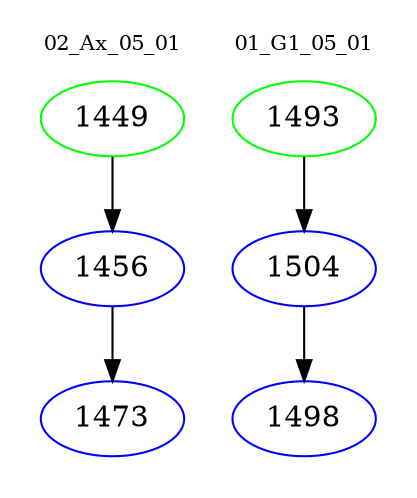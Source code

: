 digraph{
subgraph cluster_0 {
color = white
label = "02_Ax_05_01";
fontsize=10;
T0_1449 [label="1449", color="green"]
T0_1449 -> T0_1456 [color="black"]
T0_1456 [label="1456", color="blue"]
T0_1456 -> T0_1473 [color="black"]
T0_1473 [label="1473", color="blue"]
}
subgraph cluster_1 {
color = white
label = "01_G1_05_01";
fontsize=10;
T1_1493 [label="1493", color="green"]
T1_1493 -> T1_1504 [color="black"]
T1_1504 [label="1504", color="blue"]
T1_1504 -> T1_1498 [color="black"]
T1_1498 [label="1498", color="blue"]
}
}
